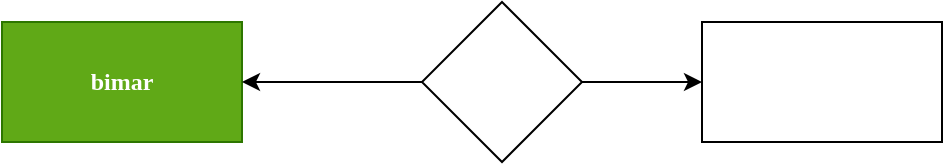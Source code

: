 <mxfile>
    <diagram id="QtwQ2gXlbRhI4QnExQYK" name="Page-1">
        <mxGraphModel dx="960" dy="541" grid="1" gridSize="10" guides="1" tooltips="1" connect="1" arrows="1" fold="1" page="1" pageScale="1" pageWidth="1100" pageHeight="850" math="0" shadow="0">
            <root>
                <mxCell id="0"/>
                <mxCell id="1" parent="0"/>
                <mxCell id="2" value="bimar" style="rounded=0;whiteSpace=wrap;html=1;fillColor=#60a917;fontColor=#ffffff;strokeColor=#2D7600;fontFamily=Tahoma;fontStyle=1" vertex="1" parent="1">
                    <mxGeometry x="290" y="395" width="120" height="60" as="geometry"/>
                </mxCell>
                <mxCell id="4" value="" style="edgeStyle=none;html=1;fontFamily=Tahoma;" edge="1" parent="1" source="3" target="2">
                    <mxGeometry relative="1" as="geometry"/>
                </mxCell>
                <mxCell id="8" value="" style="edgeStyle=none;html=1;fontFamily=Tahoma;" edge="1" parent="1" source="3" target="7">
                    <mxGeometry relative="1" as="geometry"/>
                </mxCell>
                <mxCell id="3" value="" style="rhombus;whiteSpace=wrap;html=1;fontFamily=Tahoma;" vertex="1" parent="1">
                    <mxGeometry x="500" y="385" width="80" height="80" as="geometry"/>
                </mxCell>
                <mxCell id="7" value="" style="whiteSpace=wrap;html=1;fontFamily=Tahoma;" vertex="1" parent="1">
                    <mxGeometry x="640" y="395" width="120" height="60" as="geometry"/>
                </mxCell>
            </root>
        </mxGraphModel>
    </diagram>
</mxfile>